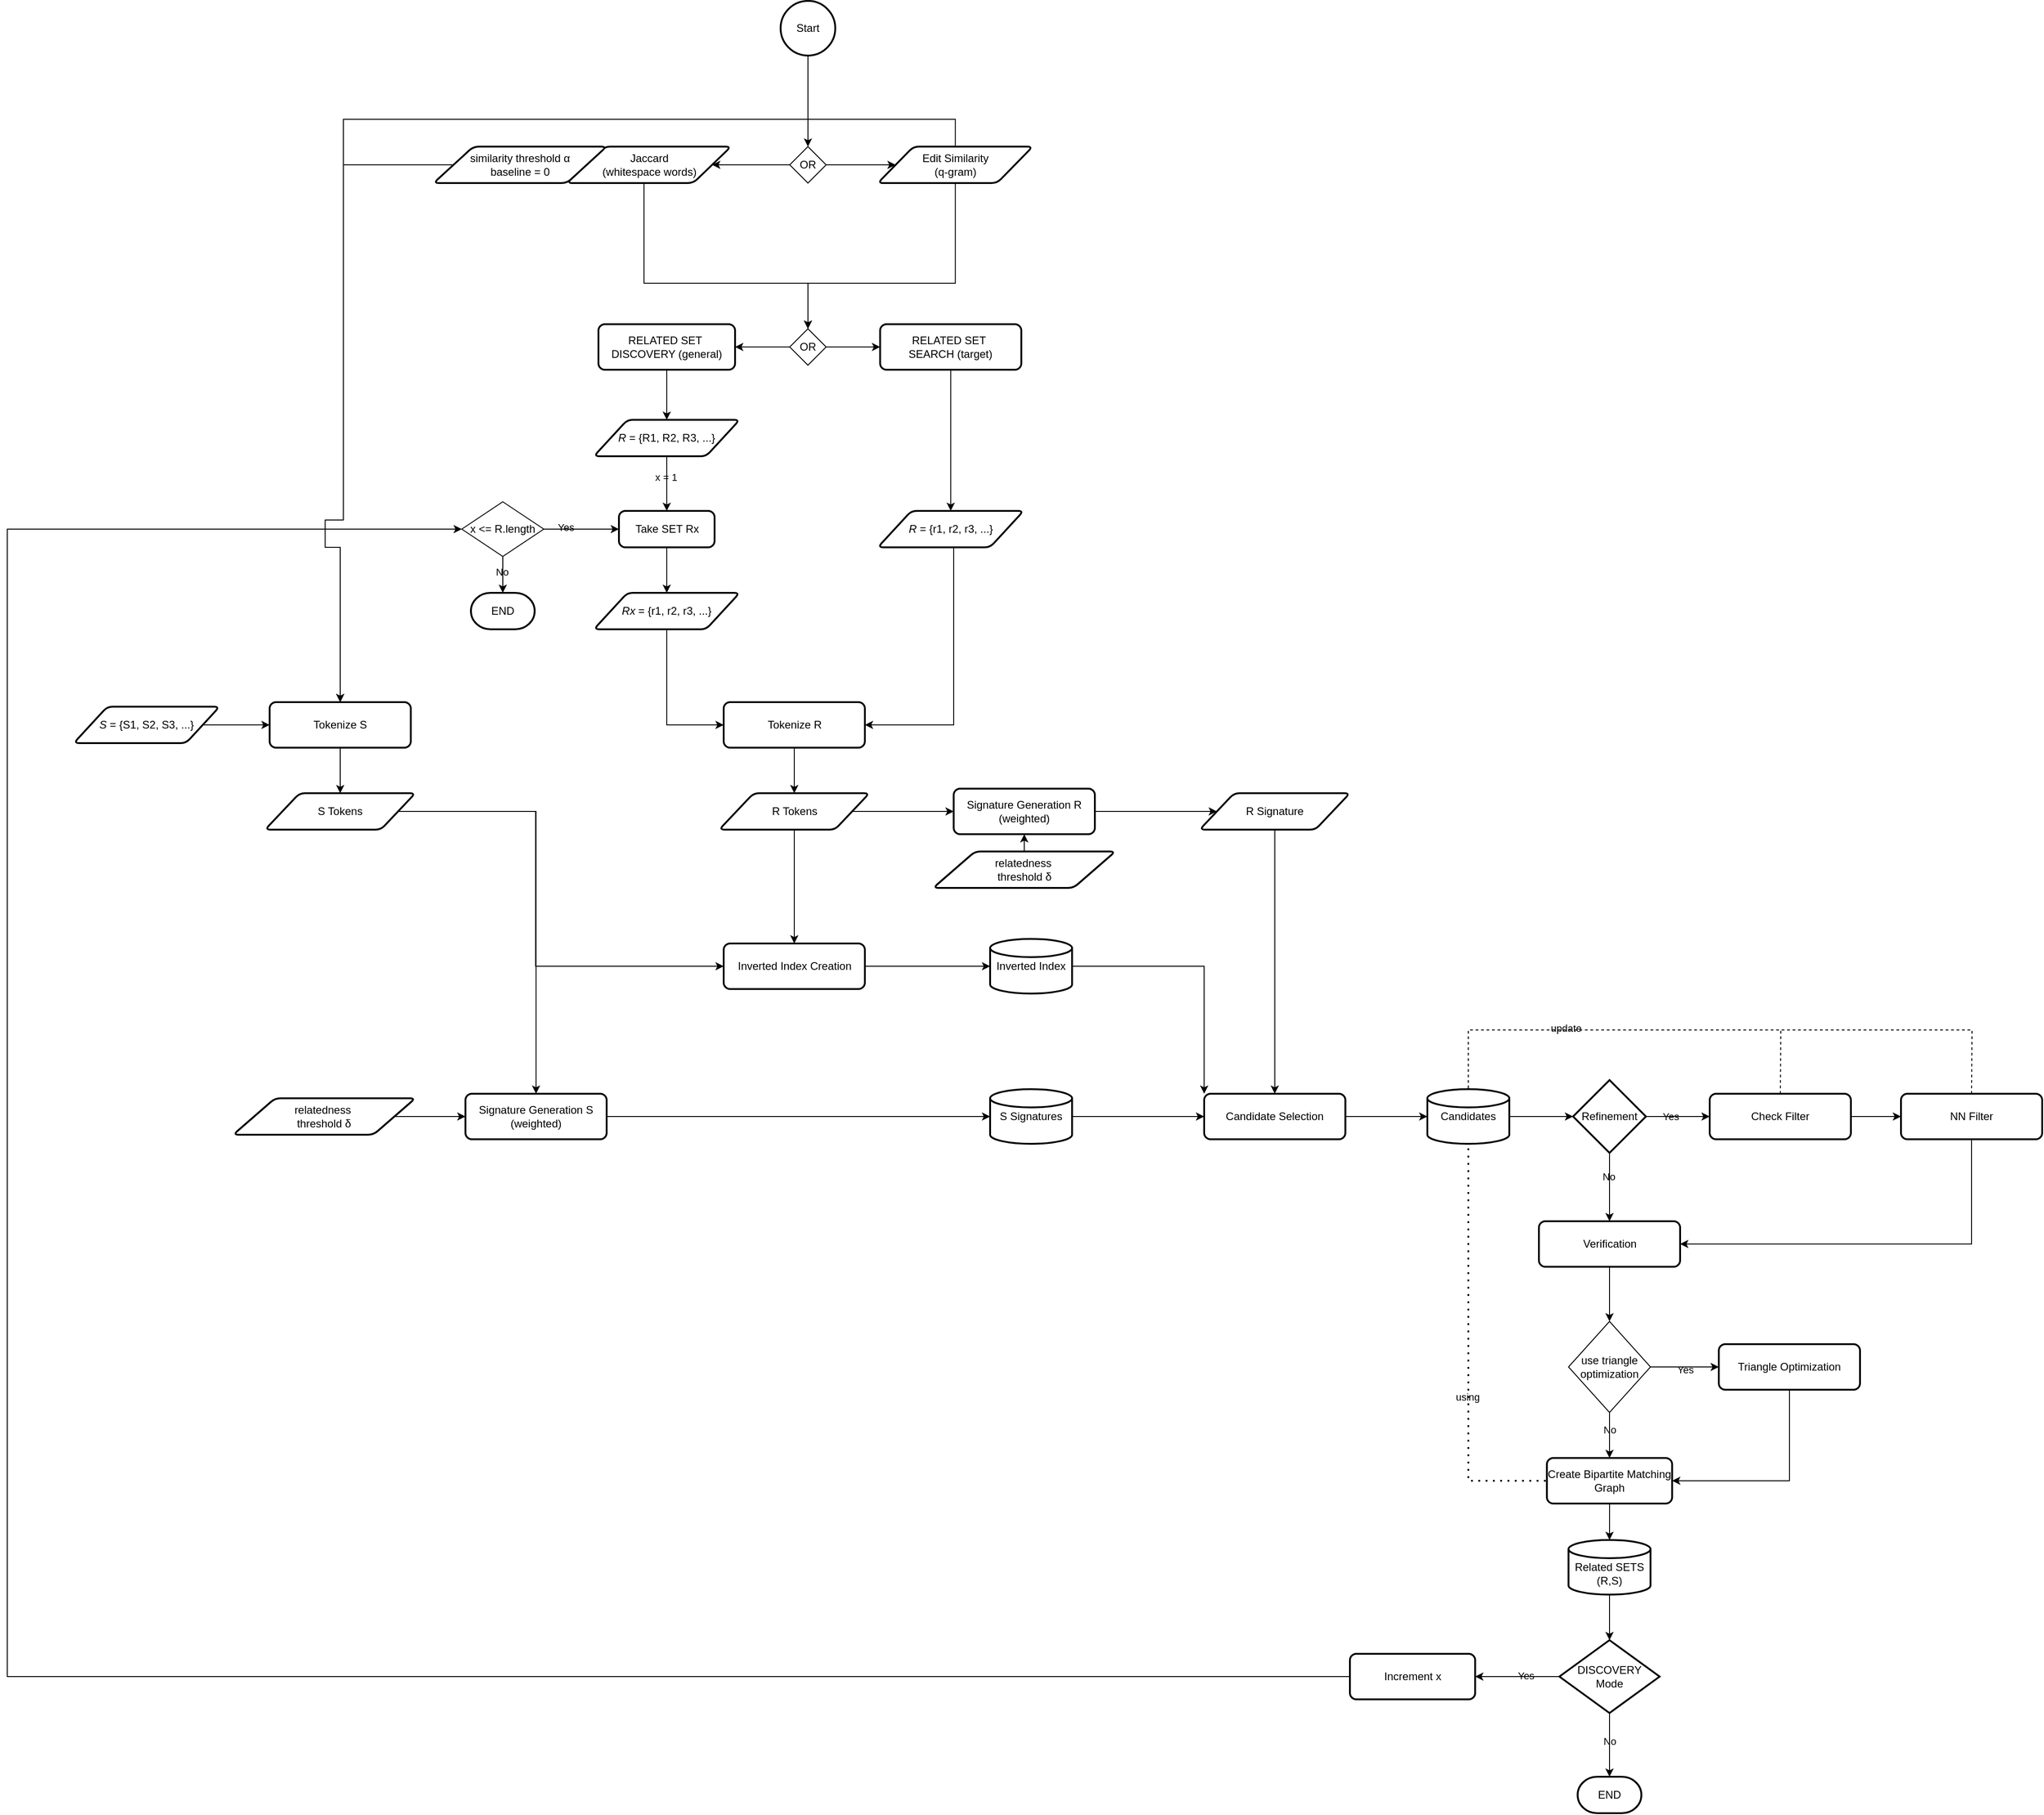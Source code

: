 <mxfile version="26.2.14">
  <diagram name="Page-1" id="a6IaXev5Jbf4Zx6BKyVR">
    <mxGraphModel dx="3390" dy="2158" grid="1" gridSize="10" guides="1" tooltips="1" connect="1" arrows="1" fold="1" page="0" pageScale="1" pageWidth="850" pageHeight="1100" background="#ffffff" math="0" shadow="0">
      <root>
        <mxCell id="0" />
        <mxCell id="1" parent="0" />
        <mxCell id="rYVZWEPrfZzp95ZC9z8C-159" style="edgeStyle=orthogonalEdgeStyle;rounded=0;orthogonalLoop=1;jettySize=auto;html=1;entryX=1;entryY=0.5;entryDx=0;entryDy=0;labelBackgroundColor=none;fontColor=default;" edge="1" parent="1" source="rYVZWEPrfZzp95ZC9z8C-1" target="rYVZWEPrfZzp95ZC9z8C-3">
          <mxGeometry relative="1" as="geometry">
            <Array as="points">
              <mxPoint x="280" y="265" />
            </Array>
          </mxGeometry>
        </mxCell>
        <mxCell id="rYVZWEPrfZzp95ZC9z8C-1" value="&lt;i&gt;R&lt;/i&gt; = {r1, r2, r3, ...}" style="shape=parallelogram;html=1;strokeWidth=2;perimeter=parallelogramPerimeter;whiteSpace=wrap;rounded=1;arcSize=12;size=0.23;labelBackgroundColor=none;" vertex="1" parent="1">
          <mxGeometry x="196.75" y="30" width="160" height="40" as="geometry" />
        </mxCell>
        <mxCell id="rYVZWEPrfZzp95ZC9z8C-153" style="edgeStyle=orthogonalEdgeStyle;rounded=0;orthogonalLoop=1;jettySize=auto;html=1;entryX=0;entryY=0.5;entryDx=0;entryDy=0;labelBackgroundColor=none;fontColor=default;" edge="1" parent="1" source="rYVZWEPrfZzp95ZC9z8C-2" target="rYVZWEPrfZzp95ZC9z8C-152">
          <mxGeometry relative="1" as="geometry" />
        </mxCell>
        <mxCell id="rYVZWEPrfZzp95ZC9z8C-2" value="&lt;i&gt;S&lt;/i&gt; = {S1, S2, S3, ...}" style="shape=parallelogram;html=1;strokeWidth=2;perimeter=parallelogramPerimeter;whiteSpace=wrap;rounded=1;arcSize=12;size=0.23;labelBackgroundColor=none;" vertex="1" parent="1">
          <mxGeometry x="-686" y="245" width="160" height="40" as="geometry" />
        </mxCell>
        <mxCell id="rYVZWEPrfZzp95ZC9z8C-38" style="edgeStyle=orthogonalEdgeStyle;rounded=0;orthogonalLoop=1;jettySize=auto;html=1;entryX=0.5;entryY=1;entryDx=0;entryDy=0;labelBackgroundColor=none;fontColor=default;" edge="1" parent="1" source="rYVZWEPrfZzp95ZC9z8C-3" target="rYVZWEPrfZzp95ZC9z8C-36">
          <mxGeometry relative="1" as="geometry" />
        </mxCell>
        <mxCell id="rYVZWEPrfZzp95ZC9z8C-3" value="Tokenize R" style="rounded=1;whiteSpace=wrap;html=1;absoluteArcSize=1;arcSize=14;strokeWidth=2;labelBackgroundColor=none;" vertex="1" parent="1">
          <mxGeometry x="27.5" y="240" width="155" height="50" as="geometry" />
        </mxCell>
        <mxCell id="rYVZWEPrfZzp95ZC9z8C-131" style="edgeStyle=orthogonalEdgeStyle;rounded=0;orthogonalLoop=1;jettySize=auto;html=1;entryX=1;entryY=0.5;entryDx=0;entryDy=0;labelBackgroundColor=none;fontColor=default;" edge="1" parent="1" source="rYVZWEPrfZzp95ZC9z8C-6" target="rYVZWEPrfZzp95ZC9z8C-140">
          <mxGeometry relative="1" as="geometry">
            <mxPoint x="29.4" y="-150.0" as="targetPoint" />
          </mxGeometry>
        </mxCell>
        <mxCell id="rYVZWEPrfZzp95ZC9z8C-132" style="edgeStyle=orthogonalEdgeStyle;rounded=0;orthogonalLoop=1;jettySize=auto;html=1;entryX=0;entryY=0.5;entryDx=0;entryDy=0;labelBackgroundColor=none;fontColor=default;" edge="1" parent="1" source="rYVZWEPrfZzp95ZC9z8C-6" target="rYVZWEPrfZzp95ZC9z8C-136">
          <mxGeometry relative="1" as="geometry">
            <mxPoint x="198.3" y="-150.0" as="targetPoint" />
          </mxGeometry>
        </mxCell>
        <mxCell id="rYVZWEPrfZzp95ZC9z8C-6" value="OR" style="rhombus;whiteSpace=wrap;html=1;labelBackgroundColor=none;" vertex="1" parent="1">
          <mxGeometry x="100" y="-170" width="40" height="40" as="geometry" />
        </mxCell>
        <mxCell id="rYVZWEPrfZzp95ZC9z8C-167" style="edgeStyle=orthogonalEdgeStyle;rounded=0;orthogonalLoop=1;jettySize=auto;html=1;labelBackgroundColor=none;fontColor=default;" edge="1" parent="1" source="rYVZWEPrfZzp95ZC9z8C-14" target="rYVZWEPrfZzp95ZC9z8C-164">
          <mxGeometry relative="1" as="geometry" />
        </mxCell>
        <mxCell id="rYVZWEPrfZzp95ZC9z8C-14" value="relatedness&amp;nbsp;&lt;div&gt;threshold &lt;span class=&quot;katex&quot;&gt;&lt;span style=&quot;height: 0.694em;&quot; class=&quot;strut&quot;&gt;&lt;/span&gt;&lt;span style=&quot;margin-right: 0.038em;&quot; class=&quot;mord mathnormal&quot;&gt;δ&lt;/span&gt;&lt;/span&gt;&lt;/div&gt;" style="shape=parallelogram;html=1;strokeWidth=2;perimeter=parallelogramPerimeter;whiteSpace=wrap;rounded=1;arcSize=12;size=0.23;labelBackgroundColor=none;" vertex="1" parent="1">
          <mxGeometry x="-511" y="675" width="200" height="40" as="geometry" />
        </mxCell>
        <mxCell id="rYVZWEPrfZzp95ZC9z8C-155" style="edgeStyle=orthogonalEdgeStyle;rounded=0;orthogonalLoop=1;jettySize=auto;html=1;entryX=0;entryY=0.5;entryDx=0;entryDy=0;labelBackgroundColor=none;fontColor=default;" edge="1" parent="1" source="rYVZWEPrfZzp95ZC9z8C-22" target="rYVZWEPrfZzp95ZC9z8C-26">
          <mxGeometry relative="1" as="geometry" />
        </mxCell>
        <mxCell id="rYVZWEPrfZzp95ZC9z8C-156" style="edgeStyle=orthogonalEdgeStyle;rounded=0;orthogonalLoop=1;jettySize=auto;html=1;labelBackgroundColor=none;fontColor=default;" edge="1" parent="1" source="rYVZWEPrfZzp95ZC9z8C-22" target="rYVZWEPrfZzp95ZC9z8C-24">
          <mxGeometry relative="1" as="geometry" />
        </mxCell>
        <mxCell id="rYVZWEPrfZzp95ZC9z8C-22" value="OR" style="rhombus;whiteSpace=wrap;html=1;labelBackgroundColor=none;" vertex="1" parent="1">
          <mxGeometry x="100" y="-370" width="40" height="40" as="geometry" />
        </mxCell>
        <mxCell id="rYVZWEPrfZzp95ZC9z8C-178" style="edgeStyle=orthogonalEdgeStyle;rounded=0;orthogonalLoop=1;jettySize=auto;html=1;entryX=0.5;entryY=0;entryDx=0;entryDy=0;labelBackgroundColor=none;fontColor=default;" edge="1" parent="1" source="rYVZWEPrfZzp95ZC9z8C-24" target="rYVZWEPrfZzp95ZC9z8C-152">
          <mxGeometry relative="1" as="geometry">
            <mxPoint x="-430" y="140" as="targetPoint" />
            <Array as="points">
              <mxPoint x="-390" y="-350" />
              <mxPoint x="-390" y="40" />
              <mxPoint x="-410" y="40" />
              <mxPoint x="-410" y="70" />
              <mxPoint x="-394" y="70" />
            </Array>
          </mxGeometry>
        </mxCell>
        <mxCell id="rYVZWEPrfZzp95ZC9z8C-180" style="edgeStyle=orthogonalEdgeStyle;rounded=0;orthogonalLoop=1;jettySize=auto;html=1;entryX=0.5;entryY=0;entryDx=0;entryDy=0;labelBackgroundColor=none;fontColor=default;" edge="1" parent="1" source="rYVZWEPrfZzp95ZC9z8C-24" target="rYVZWEPrfZzp95ZC9z8C-6">
          <mxGeometry relative="1" as="geometry">
            <Array as="points">
              <mxPoint x="-60" y="-220" />
              <mxPoint x="120" y="-220" />
            </Array>
          </mxGeometry>
        </mxCell>
        <mxCell id="rYVZWEPrfZzp95ZC9z8C-24" value="Jaccard&lt;div&gt;(whitespace words)&lt;/div&gt;" style="shape=parallelogram;html=1;strokeWidth=2;perimeter=parallelogramPerimeter;whiteSpace=wrap;rounded=1;arcSize=12;size=0.23;labelBackgroundColor=none;" vertex="1" parent="1">
          <mxGeometry x="-144.5" y="-370" width="180" height="40" as="geometry" />
        </mxCell>
        <mxCell id="rYVZWEPrfZzp95ZC9z8C-179" style="edgeStyle=orthogonalEdgeStyle;rounded=0;orthogonalLoop=1;jettySize=auto;html=1;entryX=0.5;entryY=0;entryDx=0;entryDy=0;labelBackgroundColor=none;fontColor=default;" edge="1" parent="1" source="rYVZWEPrfZzp95ZC9z8C-26" target="rYVZWEPrfZzp95ZC9z8C-152">
          <mxGeometry relative="1" as="geometry">
            <mxPoint x="-420" y="190" as="targetPoint" />
            <Array as="points">
              <mxPoint x="282" y="-400" />
              <mxPoint x="-390" y="-400" />
              <mxPoint x="-390" y="40" />
              <mxPoint x="-410" y="40" />
              <mxPoint x="-410" y="70" />
              <mxPoint x="-394" y="70" />
            </Array>
          </mxGeometry>
        </mxCell>
        <mxCell id="rYVZWEPrfZzp95ZC9z8C-181" style="edgeStyle=orthogonalEdgeStyle;rounded=0;orthogonalLoop=1;jettySize=auto;html=1;entryX=0.5;entryY=0;entryDx=0;entryDy=0;labelBackgroundColor=none;fontColor=default;" edge="1" parent="1" source="rYVZWEPrfZzp95ZC9z8C-26" target="rYVZWEPrfZzp95ZC9z8C-6">
          <mxGeometry relative="1" as="geometry">
            <Array as="points">
              <mxPoint x="282" y="-220" />
              <mxPoint x="120" y="-220" />
            </Array>
          </mxGeometry>
        </mxCell>
        <mxCell id="rYVZWEPrfZzp95ZC9z8C-26" value=" Edit Similarity&lt;div&gt;(q-gram)&lt;/div&gt;" style="shape=parallelogram;html=1;strokeWidth=2;perimeter=parallelogramPerimeter;whiteSpace=wrap;rounded=1;arcSize=12;size=0.23;labelBackgroundColor=none;" vertex="1" parent="1">
          <mxGeometry x="196.75" y="-370" width="170" height="40" as="geometry" />
        </mxCell>
        <mxCell id="rYVZWEPrfZzp95ZC9z8C-28" value="similarity&amp;nbsp;&lt;span style=&quot;background-color: transparent; color: light-dark(rgb(0, 0, 0), rgb(255, 255, 255));&quot;&gt;threshold&amp;nbsp;&lt;/span&gt;&lt;span style=&quot;background-color: transparent; color: light-dark(rgb(0, 0, 0), rgb(255, 255, 255));&quot; class=&quot;katex&quot;&gt;&lt;span style=&quot;height: 0.431em;&quot; class=&quot;strut&quot;&gt;&lt;/span&gt;&lt;span style=&quot;margin-right: 0.004em;&quot; class=&quot;mord mathnormal&quot;&gt;α&lt;/span&gt;&lt;/span&gt;&lt;div&gt;&lt;span style=&quot;background-color: transparent; color: light-dark(rgb(0, 0, 0), rgb(255, 255, 255));&quot; class=&quot;katex&quot;&gt;&lt;span style=&quot;margin-right: 0.004em;&quot; class=&quot;mord mathnormal&quot;&gt;baseline = 0&lt;/span&gt;&lt;/span&gt;&lt;/div&gt;" style="shape=parallelogram;html=1;strokeWidth=2;perimeter=parallelogramPerimeter;whiteSpace=wrap;rounded=1;arcSize=12;size=0.23;labelBackgroundColor=none;" vertex="1" parent="1">
          <mxGeometry x="-291" y="-370" width="190" height="40" as="geometry" />
        </mxCell>
        <mxCell id="rYVZWEPrfZzp95ZC9z8C-40" style="edgeStyle=orthogonalEdgeStyle;rounded=0;orthogonalLoop=1;jettySize=auto;html=1;entryX=0.5;entryY=0;entryDx=0;entryDy=0;labelBackgroundColor=none;fontColor=default;" edge="1" parent="1" source="rYVZWEPrfZzp95ZC9z8C-36" target="rYVZWEPrfZzp95ZC9z8C-39">
          <mxGeometry relative="1" as="geometry" />
        </mxCell>
        <mxCell id="rYVZWEPrfZzp95ZC9z8C-168" style="edgeStyle=orthogonalEdgeStyle;rounded=0;orthogonalLoop=1;jettySize=auto;html=1;labelBackgroundColor=none;fontColor=default;" edge="1" parent="1" source="rYVZWEPrfZzp95ZC9z8C-36" target="rYVZWEPrfZzp95ZC9z8C-47">
          <mxGeometry relative="1" as="geometry" />
        </mxCell>
        <mxCell id="rYVZWEPrfZzp95ZC9z8C-36" value="R Tokens" style="shape=parallelogram;html=1;strokeWidth=2;perimeter=parallelogramPerimeter;whiteSpace=wrap;rounded=1;arcSize=12;size=0.23;direction=west;labelBackgroundColor=none;" vertex="1" parent="1">
          <mxGeometry x="22.5" y="340" width="165" height="40" as="geometry" />
        </mxCell>
        <mxCell id="rYVZWEPrfZzp95ZC9z8C-45" style="edgeStyle=orthogonalEdgeStyle;rounded=0;orthogonalLoop=1;jettySize=auto;html=1;labelBackgroundColor=none;fontColor=default;" edge="1" parent="1" source="rYVZWEPrfZzp95ZC9z8C-39" target="rYVZWEPrfZzp95ZC9z8C-44">
          <mxGeometry relative="1" as="geometry" />
        </mxCell>
        <mxCell id="rYVZWEPrfZzp95ZC9z8C-39" value="Inverted Index Creation" style="rounded=1;whiteSpace=wrap;html=1;absoluteArcSize=1;arcSize=14;strokeWidth=2;labelBackgroundColor=none;" vertex="1" parent="1">
          <mxGeometry x="27.5" y="505" width="155" height="50" as="geometry" />
        </mxCell>
        <mxCell id="rYVZWEPrfZzp95ZC9z8C-69" style="edgeStyle=orthogonalEdgeStyle;rounded=0;orthogonalLoop=1;jettySize=auto;html=1;entryX=0;entryY=0;entryDx=0;entryDy=0;labelBackgroundColor=none;fontColor=default;" edge="1" parent="1" source="rYVZWEPrfZzp95ZC9z8C-44" target="rYVZWEPrfZzp95ZC9z8C-67">
          <mxGeometry relative="1" as="geometry" />
        </mxCell>
        <mxCell id="rYVZWEPrfZzp95ZC9z8C-44" value="Inverted Index" style="strokeWidth=2;html=1;shape=mxgraph.flowchart.database;whiteSpace=wrap;labelBackgroundColor=none;" vertex="1" parent="1">
          <mxGeometry x="320" y="500" width="90" height="60" as="geometry" />
        </mxCell>
        <mxCell id="rYVZWEPrfZzp95ZC9z8C-170" style="edgeStyle=orthogonalEdgeStyle;rounded=0;orthogonalLoop=1;jettySize=auto;html=1;entryX=1;entryY=0.5;entryDx=0;entryDy=0;labelBackgroundColor=none;fontColor=default;" edge="1" parent="1" source="rYVZWEPrfZzp95ZC9z8C-47" target="rYVZWEPrfZzp95ZC9z8C-169">
          <mxGeometry relative="1" as="geometry" />
        </mxCell>
        <mxCell id="rYVZWEPrfZzp95ZC9z8C-47" value="Signature Generation R&lt;div&gt;(weighted)&lt;/div&gt;" style="rounded=1;whiteSpace=wrap;html=1;absoluteArcSize=1;arcSize=14;strokeWidth=2;labelBackgroundColor=none;" vertex="1" parent="1">
          <mxGeometry x="280" y="335" width="155" height="50" as="geometry" />
        </mxCell>
        <mxCell id="rYVZWEPrfZzp95ZC9z8C-68" style="edgeStyle=orthogonalEdgeStyle;rounded=0;orthogonalLoop=1;jettySize=auto;html=1;entryX=0;entryY=0.5;entryDx=0;entryDy=0;labelBackgroundColor=none;fontColor=default;" edge="1" parent="1" source="rYVZWEPrfZzp95ZC9z8C-63" target="rYVZWEPrfZzp95ZC9z8C-67">
          <mxGeometry relative="1" as="geometry" />
        </mxCell>
        <mxCell id="rYVZWEPrfZzp95ZC9z8C-63" value="S Signatures" style="strokeWidth=2;html=1;shape=mxgraph.flowchart.database;whiteSpace=wrap;labelBackgroundColor=none;" vertex="1" parent="1">
          <mxGeometry x="320" y="665" width="90" height="60" as="geometry" />
        </mxCell>
        <mxCell id="rYVZWEPrfZzp95ZC9z8C-154" style="edgeStyle=orthogonalEdgeStyle;rounded=0;orthogonalLoop=1;jettySize=auto;html=1;labelBackgroundColor=none;fontColor=default;" edge="1" parent="1" source="rYVZWEPrfZzp95ZC9z8C-66" target="rYVZWEPrfZzp95ZC9z8C-22">
          <mxGeometry relative="1" as="geometry" />
        </mxCell>
        <mxCell id="rYVZWEPrfZzp95ZC9z8C-66" value="Start" style="strokeWidth=2;html=1;shape=mxgraph.flowchart.start_2;whiteSpace=wrap;labelBackgroundColor=none;" vertex="1" parent="1">
          <mxGeometry x="90" y="-530" width="60" height="60" as="geometry" />
        </mxCell>
        <mxCell id="rYVZWEPrfZzp95ZC9z8C-67" value="Candidate Selection" style="rounded=1;whiteSpace=wrap;html=1;absoluteArcSize=1;arcSize=14;strokeWidth=2;labelBackgroundColor=none;" vertex="1" parent="1">
          <mxGeometry x="555" y="670" width="155" height="50" as="geometry" />
        </mxCell>
        <mxCell id="rYVZWEPrfZzp95ZC9z8C-71" value="&lt;div&gt;&lt;br&gt;&lt;/div&gt;Candidates&lt;div&gt;&lt;br&gt;&lt;/div&gt;" style="strokeWidth=2;html=1;shape=mxgraph.flowchart.database;whiteSpace=wrap;labelBackgroundColor=none;" vertex="1" parent="1">
          <mxGeometry x="800" y="665" width="90" height="60" as="geometry" />
        </mxCell>
        <mxCell id="rYVZWEPrfZzp95ZC9z8C-72" style="edgeStyle=orthogonalEdgeStyle;rounded=0;orthogonalLoop=1;jettySize=auto;html=1;entryX=0;entryY=0.5;entryDx=0;entryDy=0;entryPerimeter=0;labelBackgroundColor=none;fontColor=default;" edge="1" parent="1" source="rYVZWEPrfZzp95ZC9z8C-67" target="rYVZWEPrfZzp95ZC9z8C-71">
          <mxGeometry relative="1" as="geometry" />
        </mxCell>
        <mxCell id="rYVZWEPrfZzp95ZC9z8C-103" style="edgeStyle=orthogonalEdgeStyle;rounded=0;orthogonalLoop=1;jettySize=auto;html=1;entryX=0;entryY=0.5;entryDx=0;entryDy=0;labelBackgroundColor=none;fontColor=default;" edge="1" parent="1" source="rYVZWEPrfZzp95ZC9z8C-73" target="rYVZWEPrfZzp95ZC9z8C-87">
          <mxGeometry relative="1" as="geometry" />
        </mxCell>
        <mxCell id="rYVZWEPrfZzp95ZC9z8C-73" value="Check Filter" style="rounded=1;whiteSpace=wrap;html=1;absoluteArcSize=1;arcSize=14;strokeWidth=2;labelBackgroundColor=none;" vertex="1" parent="1">
          <mxGeometry x="1110" y="670" width="155" height="50" as="geometry" />
        </mxCell>
        <mxCell id="rYVZWEPrfZzp95ZC9z8C-100" style="edgeStyle=orthogonalEdgeStyle;rounded=0;orthogonalLoop=1;jettySize=auto;html=1;entryX=0;entryY=0.5;entryDx=0;entryDy=0;labelBackgroundColor=none;fontColor=default;" edge="1" parent="1" source="rYVZWEPrfZzp95ZC9z8C-77" target="rYVZWEPrfZzp95ZC9z8C-73">
          <mxGeometry relative="1" as="geometry" />
        </mxCell>
        <mxCell id="rYVZWEPrfZzp95ZC9z8C-105" value="Yes" style="edgeLabel;html=1;align=center;verticalAlign=middle;resizable=0;points=[];labelBackgroundColor=none;" vertex="1" connectable="0" parent="rYVZWEPrfZzp95ZC9z8C-100">
          <mxGeometry x="-0.247" relative="1" as="geometry">
            <mxPoint as="offset" />
          </mxGeometry>
        </mxCell>
        <mxCell id="rYVZWEPrfZzp95ZC9z8C-107" style="edgeStyle=orthogonalEdgeStyle;rounded=0;orthogonalLoop=1;jettySize=auto;html=1;entryX=0.5;entryY=0;entryDx=0;entryDy=0;labelBackgroundColor=none;fontColor=default;" edge="1" parent="1" source="rYVZWEPrfZzp95ZC9z8C-77" target="rYVZWEPrfZzp95ZC9z8C-106">
          <mxGeometry relative="1" as="geometry" />
        </mxCell>
        <mxCell id="rYVZWEPrfZzp95ZC9z8C-108" value="No" style="edgeLabel;html=1;align=center;verticalAlign=middle;resizable=0;points=[];labelBackgroundColor=none;" vertex="1" connectable="0" parent="rYVZWEPrfZzp95ZC9z8C-107">
          <mxGeometry x="-0.301" y="-1" relative="1" as="geometry">
            <mxPoint as="offset" />
          </mxGeometry>
        </mxCell>
        <mxCell id="rYVZWEPrfZzp95ZC9z8C-77" value="Refinement" style="strokeWidth=2;html=1;shape=mxgraph.flowchart.decision;whiteSpace=wrap;labelBackgroundColor=none;" vertex="1" parent="1">
          <mxGeometry x="960" y="655" width="80" height="80" as="geometry" />
        </mxCell>
        <mxCell id="rYVZWEPrfZzp95ZC9z8C-109" style="edgeStyle=orthogonalEdgeStyle;rounded=0;orthogonalLoop=1;jettySize=auto;html=1;entryX=1;entryY=0.5;entryDx=0;entryDy=0;labelBackgroundColor=none;fontColor=default;" edge="1" parent="1" source="rYVZWEPrfZzp95ZC9z8C-87" target="rYVZWEPrfZzp95ZC9z8C-106">
          <mxGeometry relative="1" as="geometry">
            <Array as="points">
              <mxPoint x="1398" y="835" />
            </Array>
          </mxGeometry>
        </mxCell>
        <mxCell id="rYVZWEPrfZzp95ZC9z8C-87" value="NN Filter" style="rounded=1;whiteSpace=wrap;html=1;absoluteArcSize=1;arcSize=14;strokeWidth=2;labelBackgroundColor=none;" vertex="1" parent="1">
          <mxGeometry x="1320" y="670" width="155" height="50" as="geometry" />
        </mxCell>
        <mxCell id="rYVZWEPrfZzp95ZC9z8C-99" style="edgeStyle=orthogonalEdgeStyle;rounded=0;orthogonalLoop=1;jettySize=auto;html=1;entryX=0;entryY=0.5;entryDx=0;entryDy=0;entryPerimeter=0;labelBackgroundColor=none;fontColor=default;" edge="1" parent="1" source="rYVZWEPrfZzp95ZC9z8C-71" target="rYVZWEPrfZzp95ZC9z8C-77">
          <mxGeometry relative="1" as="geometry" />
        </mxCell>
        <mxCell id="rYVZWEPrfZzp95ZC9z8C-116" style="edgeStyle=orthogonalEdgeStyle;rounded=0;orthogonalLoop=1;jettySize=auto;html=1;entryX=0.5;entryY=0;entryDx=0;entryDy=0;labelBackgroundColor=none;fontColor=default;" edge="1" parent="1" source="rYVZWEPrfZzp95ZC9z8C-106" target="rYVZWEPrfZzp95ZC9z8C-115">
          <mxGeometry relative="1" as="geometry" />
        </mxCell>
        <mxCell id="rYVZWEPrfZzp95ZC9z8C-106" value="Verification" style="rounded=1;whiteSpace=wrap;html=1;absoluteArcSize=1;arcSize=14;strokeWidth=2;labelBackgroundColor=none;" vertex="1" parent="1">
          <mxGeometry x="922.5" y="810" width="155" height="50" as="geometry" />
        </mxCell>
        <mxCell id="rYVZWEPrfZzp95ZC9z8C-110" value="" style="endArrow=none;dashed=1;html=1;rounded=0;exitX=0.5;exitY=0;exitDx=0;exitDy=0;entryX=0.5;entryY=0;entryDx=0;entryDy=0;entryPerimeter=0;labelBackgroundColor=none;fontColor=default;" edge="1" parent="1" source="rYVZWEPrfZzp95ZC9z8C-87" target="rYVZWEPrfZzp95ZC9z8C-71">
          <mxGeometry width="50" height="50" relative="1" as="geometry">
            <mxPoint x="1350" y="620" as="sourcePoint" />
            <mxPoint x="1000" y="600" as="targetPoint" />
            <Array as="points">
              <mxPoint x="1398" y="600" />
              <mxPoint x="845" y="600" />
            </Array>
          </mxGeometry>
        </mxCell>
        <mxCell id="rYVZWEPrfZzp95ZC9z8C-114" value="update" style="edgeLabel;html=1;align=center;verticalAlign=middle;resizable=0;points=[];labelBackgroundColor=none;" vertex="1" connectable="0" parent="rYVZWEPrfZzp95ZC9z8C-110">
          <mxGeometry x="0.502" y="-2" relative="1" as="geometry">
            <mxPoint as="offset" />
          </mxGeometry>
        </mxCell>
        <mxCell id="rYVZWEPrfZzp95ZC9z8C-113" value="" style="endArrow=none;dashed=1;html=1;rounded=0;exitX=0.5;exitY=0;exitDx=0;exitDy=0;labelBackgroundColor=none;fontColor=default;" edge="1" parent="1" source="rYVZWEPrfZzp95ZC9z8C-73">
          <mxGeometry width="50" height="50" relative="1" as="geometry">
            <mxPoint x="1180" y="670" as="sourcePoint" />
            <mxPoint x="1188" y="600" as="targetPoint" />
          </mxGeometry>
        </mxCell>
        <mxCell id="rYVZWEPrfZzp95ZC9z8C-118" style="edgeStyle=orthogonalEdgeStyle;rounded=0;orthogonalLoop=1;jettySize=auto;html=1;entryX=0;entryY=0.5;entryDx=0;entryDy=0;labelBackgroundColor=none;fontColor=default;" edge="1" parent="1" source="rYVZWEPrfZzp95ZC9z8C-115" target="rYVZWEPrfZzp95ZC9z8C-117">
          <mxGeometry relative="1" as="geometry" />
        </mxCell>
        <mxCell id="rYVZWEPrfZzp95ZC9z8C-121" value="Yes" style="edgeLabel;html=1;align=center;verticalAlign=middle;resizable=0;points=[];labelBackgroundColor=none;" vertex="1" connectable="0" parent="rYVZWEPrfZzp95ZC9z8C-118">
          <mxGeometry x="0.013" y="-3" relative="1" as="geometry">
            <mxPoint as="offset" />
          </mxGeometry>
        </mxCell>
        <mxCell id="rYVZWEPrfZzp95ZC9z8C-122" style="edgeStyle=orthogonalEdgeStyle;rounded=0;orthogonalLoop=1;jettySize=auto;html=1;entryX=0.5;entryY=0;entryDx=0;entryDy=0;labelBackgroundColor=none;fontColor=default;" edge="1" parent="1" source="rYVZWEPrfZzp95ZC9z8C-115" target="rYVZWEPrfZzp95ZC9z8C-119">
          <mxGeometry relative="1" as="geometry" />
        </mxCell>
        <mxCell id="rYVZWEPrfZzp95ZC9z8C-123" value="No" style="edgeLabel;html=1;align=center;verticalAlign=middle;resizable=0;points=[];labelBackgroundColor=none;" vertex="1" connectable="0" parent="rYVZWEPrfZzp95ZC9z8C-122">
          <mxGeometry x="-0.233" relative="1" as="geometry">
            <mxPoint as="offset" />
          </mxGeometry>
        </mxCell>
        <mxCell id="rYVZWEPrfZzp95ZC9z8C-115" value="use triangle optimization" style="rhombus;whiteSpace=wrap;html=1;labelBackgroundColor=none;" vertex="1" parent="1">
          <mxGeometry x="955" y="920" width="90" height="100" as="geometry" />
        </mxCell>
        <mxCell id="rYVZWEPrfZzp95ZC9z8C-124" style="edgeStyle=orthogonalEdgeStyle;rounded=0;orthogonalLoop=1;jettySize=auto;html=1;entryX=1;entryY=0.5;entryDx=0;entryDy=0;labelBackgroundColor=none;fontColor=default;" edge="1" parent="1" source="rYVZWEPrfZzp95ZC9z8C-117" target="rYVZWEPrfZzp95ZC9z8C-119">
          <mxGeometry relative="1" as="geometry">
            <Array as="points">
              <mxPoint x="1198" y="1095" />
            </Array>
          </mxGeometry>
        </mxCell>
        <mxCell id="rYVZWEPrfZzp95ZC9z8C-117" value="Triangle Optimization" style="rounded=1;whiteSpace=wrap;html=1;absoluteArcSize=1;arcSize=14;strokeWidth=2;labelBackgroundColor=none;" vertex="1" parent="1">
          <mxGeometry x="1120" y="945" width="155" height="50" as="geometry" />
        </mxCell>
        <mxCell id="rYVZWEPrfZzp95ZC9z8C-127" style="edgeStyle=orthogonalEdgeStyle;rounded=0;orthogonalLoop=1;jettySize=auto;html=1;labelBackgroundColor=none;fontColor=default;" edge="1" parent="1" source="rYVZWEPrfZzp95ZC9z8C-119" target="rYVZWEPrfZzp95ZC9z8C-126">
          <mxGeometry relative="1" as="geometry" />
        </mxCell>
        <mxCell id="rYVZWEPrfZzp95ZC9z8C-119" value="Create Bipartite Matching Graph" style="rounded=1;whiteSpace=wrap;html=1;absoluteArcSize=1;arcSize=14;strokeWidth=2;labelBackgroundColor=none;" vertex="1" parent="1">
          <mxGeometry x="931.25" y="1070" width="137.5" height="50" as="geometry" />
        </mxCell>
        <mxCell id="rYVZWEPrfZzp95ZC9z8C-120" value="" style="endArrow=none;dashed=1;html=1;dashPattern=1 3;strokeWidth=2;rounded=0;entryX=0.5;entryY=1;entryDx=0;entryDy=0;entryPerimeter=0;labelBackgroundColor=none;fontColor=default;" edge="1" parent="1" target="rYVZWEPrfZzp95ZC9z8C-71">
          <mxGeometry width="50" height="50" relative="1" as="geometry">
            <mxPoint x="930" y="1095" as="sourcePoint" />
            <mxPoint x="845" y="730" as="targetPoint" />
            <Array as="points">
              <mxPoint x="845" y="1095" />
            </Array>
          </mxGeometry>
        </mxCell>
        <mxCell id="rYVZWEPrfZzp95ZC9z8C-125" value="using" style="edgeLabel;html=1;align=center;verticalAlign=middle;resizable=0;points=[];labelBackgroundColor=none;" vertex="1" connectable="0" parent="rYVZWEPrfZzp95ZC9z8C-120">
          <mxGeometry x="-0.219" y="1" relative="1" as="geometry">
            <mxPoint as="offset" />
          </mxGeometry>
        </mxCell>
        <mxCell id="rYVZWEPrfZzp95ZC9z8C-185" style="edgeStyle=orthogonalEdgeStyle;rounded=0;orthogonalLoop=1;jettySize=auto;html=1;labelBackgroundColor=none;fontColor=default;" edge="1" parent="1" source="rYVZWEPrfZzp95ZC9z8C-126" target="rYVZWEPrfZzp95ZC9z8C-182">
          <mxGeometry relative="1" as="geometry" />
        </mxCell>
        <mxCell id="rYVZWEPrfZzp95ZC9z8C-126" value="&lt;div&gt;&lt;br&gt;&lt;/div&gt;&lt;div&gt;Related SETS&lt;/div&gt;&lt;div&gt;(R,S)&lt;/div&gt;" style="strokeWidth=2;html=1;shape=mxgraph.flowchart.database;whiteSpace=wrap;labelBackgroundColor=none;" vertex="1" parent="1">
          <mxGeometry x="955" y="1160" width="90" height="60" as="geometry" />
        </mxCell>
        <mxCell id="rYVZWEPrfZzp95ZC9z8C-128" value="END" style="strokeWidth=2;html=1;shape=mxgraph.flowchart.terminator;whiteSpace=wrap;labelBackgroundColor=none;" vertex="1" parent="1">
          <mxGeometry x="965" y="1420" width="70" height="40" as="geometry" />
        </mxCell>
        <mxCell id="rYVZWEPrfZzp95ZC9z8C-138" style="edgeStyle=orthogonalEdgeStyle;rounded=0;orthogonalLoop=1;jettySize=auto;html=1;entryX=0.5;entryY=0;entryDx=0;entryDy=0;labelBackgroundColor=none;fontColor=default;" edge="1" parent="1" source="rYVZWEPrfZzp95ZC9z8C-136" target="rYVZWEPrfZzp95ZC9z8C-1">
          <mxGeometry relative="1" as="geometry" />
        </mxCell>
        <mxCell id="rYVZWEPrfZzp95ZC9z8C-136" value="RELATED SET&amp;nbsp;&lt;div&gt;SEARCH (target)&lt;/div&gt;" style="rounded=1;whiteSpace=wrap;html=1;absoluteArcSize=1;arcSize=14;strokeWidth=2;labelBackgroundColor=none;" vertex="1" parent="1">
          <mxGeometry x="199.25" y="-175" width="155" height="50" as="geometry" />
        </mxCell>
        <mxCell id="rYVZWEPrfZzp95ZC9z8C-143" style="edgeStyle=orthogonalEdgeStyle;rounded=0;orthogonalLoop=1;jettySize=auto;html=1;labelBackgroundColor=none;fontColor=default;" edge="1" parent="1" source="rYVZWEPrfZzp95ZC9z8C-139" target="rYVZWEPrfZzp95ZC9z8C-142">
          <mxGeometry relative="1" as="geometry" />
        </mxCell>
        <mxCell id="rYVZWEPrfZzp95ZC9z8C-144" value="x = 1" style="edgeLabel;html=1;align=center;verticalAlign=middle;resizable=0;points=[];labelBackgroundColor=none;" vertex="1" connectable="0" parent="rYVZWEPrfZzp95ZC9z8C-143">
          <mxGeometry x="-0.24" y="-1" relative="1" as="geometry">
            <mxPoint as="offset" />
          </mxGeometry>
        </mxCell>
        <mxCell id="rYVZWEPrfZzp95ZC9z8C-139" value="&lt;i&gt;R&lt;/i&gt; = {R1, R2, R3, ...}" style="shape=parallelogram;html=1;strokeWidth=2;perimeter=parallelogramPerimeter;whiteSpace=wrap;rounded=1;arcSize=12;size=0.23;labelBackgroundColor=none;" vertex="1" parent="1">
          <mxGeometry x="-115" y="-70" width="160" height="40" as="geometry" />
        </mxCell>
        <mxCell id="rYVZWEPrfZzp95ZC9z8C-141" style="edgeStyle=orthogonalEdgeStyle;rounded=0;orthogonalLoop=1;jettySize=auto;html=1;entryX=0.5;entryY=0;entryDx=0;entryDy=0;labelBackgroundColor=none;fontColor=default;" edge="1" parent="1" source="rYVZWEPrfZzp95ZC9z8C-140" target="rYVZWEPrfZzp95ZC9z8C-139">
          <mxGeometry relative="1" as="geometry" />
        </mxCell>
        <mxCell id="rYVZWEPrfZzp95ZC9z8C-140" value="RELATED SET&amp;nbsp;&lt;div&gt;DISCOVERY (general)&lt;/div&gt;" style="rounded=1;whiteSpace=wrap;html=1;absoluteArcSize=1;arcSize=14;strokeWidth=2;labelBackgroundColor=none;" vertex="1" parent="1">
          <mxGeometry x="-110" y="-175" width="150" height="50" as="geometry" />
        </mxCell>
        <mxCell id="rYVZWEPrfZzp95ZC9z8C-146" style="edgeStyle=orthogonalEdgeStyle;rounded=0;orthogonalLoop=1;jettySize=auto;html=1;labelBackgroundColor=none;fontColor=default;" edge="1" parent="1" source="rYVZWEPrfZzp95ZC9z8C-142" target="rYVZWEPrfZzp95ZC9z8C-145">
          <mxGeometry relative="1" as="geometry" />
        </mxCell>
        <mxCell id="rYVZWEPrfZzp95ZC9z8C-142" value="Take SET Rx" style="rounded=1;whiteSpace=wrap;html=1;absoluteArcSize=1;arcSize=14;strokeWidth=2;labelBackgroundColor=none;" vertex="1" parent="1">
          <mxGeometry x="-87.5" y="30" width="105" height="40" as="geometry" />
        </mxCell>
        <mxCell id="rYVZWEPrfZzp95ZC9z8C-160" style="edgeStyle=orthogonalEdgeStyle;rounded=0;orthogonalLoop=1;jettySize=auto;html=1;entryX=0;entryY=0.5;entryDx=0;entryDy=0;labelBackgroundColor=none;fontColor=default;" edge="1" parent="1" source="rYVZWEPrfZzp95ZC9z8C-145" target="rYVZWEPrfZzp95ZC9z8C-3">
          <mxGeometry relative="1" as="geometry" />
        </mxCell>
        <mxCell id="rYVZWEPrfZzp95ZC9z8C-145" value="&lt;i&gt;Rx&lt;/i&gt; = {r1, r2, r3, ...}" style="shape=parallelogram;html=1;strokeWidth=2;perimeter=parallelogramPerimeter;whiteSpace=wrap;rounded=1;arcSize=12;size=0.23;labelBackgroundColor=none;" vertex="1" parent="1">
          <mxGeometry x="-115" y="120" width="160" height="40" as="geometry" />
        </mxCell>
        <mxCell id="rYVZWEPrfZzp95ZC9z8C-149" style="edgeStyle=orthogonalEdgeStyle;rounded=0;orthogonalLoop=1;jettySize=auto;html=1;entryX=0;entryY=0.5;entryDx=0;entryDy=0;labelBackgroundColor=none;fontColor=default;" edge="1" parent="1" source="rYVZWEPrfZzp95ZC9z8C-148" target="rYVZWEPrfZzp95ZC9z8C-142">
          <mxGeometry relative="1" as="geometry" />
        </mxCell>
        <mxCell id="rYVZWEPrfZzp95ZC9z8C-191" value="Yes" style="edgeLabel;html=1;align=center;verticalAlign=middle;resizable=0;points=[];labelBackgroundColor=none;" vertex="1" connectable="0" parent="rYVZWEPrfZzp95ZC9z8C-149">
          <mxGeometry x="-0.417" y="2" relative="1" as="geometry">
            <mxPoint as="offset" />
          </mxGeometry>
        </mxCell>
        <mxCell id="rYVZWEPrfZzp95ZC9z8C-148" value="x &amp;lt;= R.length" style="rhombus;whiteSpace=wrap;html=1;labelBackgroundColor=none;" vertex="1" parent="1">
          <mxGeometry x="-260" y="20" width="90" height="60" as="geometry" />
        </mxCell>
        <mxCell id="rYVZWEPrfZzp95ZC9z8C-150" value="END" style="strokeWidth=2;html=1;shape=mxgraph.flowchart.terminator;whiteSpace=wrap;labelBackgroundColor=none;" vertex="1" parent="1">
          <mxGeometry x="-250" y="120" width="70" height="40" as="geometry" />
        </mxCell>
        <mxCell id="rYVZWEPrfZzp95ZC9z8C-151" style="edgeStyle=orthogonalEdgeStyle;rounded=0;orthogonalLoop=1;jettySize=auto;html=1;entryX=0.5;entryY=0;entryDx=0;entryDy=0;entryPerimeter=0;labelBackgroundColor=none;fontColor=default;" edge="1" parent="1" source="rYVZWEPrfZzp95ZC9z8C-148" target="rYVZWEPrfZzp95ZC9z8C-150">
          <mxGeometry relative="1" as="geometry" />
        </mxCell>
        <mxCell id="rYVZWEPrfZzp95ZC9z8C-192" value="No" style="edgeLabel;html=1;align=center;verticalAlign=middle;resizable=0;points=[];labelBackgroundColor=none;" vertex="1" connectable="0" parent="rYVZWEPrfZzp95ZC9z8C-151">
          <mxGeometry x="-0.146" y="-1" relative="1" as="geometry">
            <mxPoint as="offset" />
          </mxGeometry>
        </mxCell>
        <mxCell id="rYVZWEPrfZzp95ZC9z8C-162" style="edgeStyle=orthogonalEdgeStyle;rounded=0;orthogonalLoop=1;jettySize=auto;html=1;labelBackgroundColor=none;fontColor=default;" edge="1" parent="1" source="rYVZWEPrfZzp95ZC9z8C-152" target="rYVZWEPrfZzp95ZC9z8C-161">
          <mxGeometry relative="1" as="geometry" />
        </mxCell>
        <mxCell id="rYVZWEPrfZzp95ZC9z8C-152" value="Tokenize S" style="rounded=1;whiteSpace=wrap;html=1;absoluteArcSize=1;arcSize=14;strokeWidth=2;labelBackgroundColor=none;" vertex="1" parent="1">
          <mxGeometry x="-471" y="240" width="155" height="50" as="geometry" />
        </mxCell>
        <mxCell id="rYVZWEPrfZzp95ZC9z8C-163" style="edgeStyle=orthogonalEdgeStyle;rounded=0;orthogonalLoop=1;jettySize=auto;html=1;entryX=0;entryY=0.5;entryDx=0;entryDy=0;labelBackgroundColor=none;fontColor=default;" edge="1" parent="1" source="rYVZWEPrfZzp95ZC9z8C-161" target="rYVZWEPrfZzp95ZC9z8C-39">
          <mxGeometry relative="1" as="geometry">
            <Array as="points">
              <mxPoint x="-179" y="530" />
            </Array>
          </mxGeometry>
        </mxCell>
        <mxCell id="rYVZWEPrfZzp95ZC9z8C-165" style="edgeStyle=orthogonalEdgeStyle;rounded=0;orthogonalLoop=1;jettySize=auto;html=1;labelBackgroundColor=none;fontColor=default;" edge="1" parent="1" source="rYVZWEPrfZzp95ZC9z8C-161" target="rYVZWEPrfZzp95ZC9z8C-164">
          <mxGeometry relative="1" as="geometry" />
        </mxCell>
        <mxCell id="rYVZWEPrfZzp95ZC9z8C-161" value="S Tokens" style="shape=parallelogram;html=1;strokeWidth=2;perimeter=parallelogramPerimeter;whiteSpace=wrap;rounded=1;arcSize=12;size=0.23;direction=west;labelBackgroundColor=none;" vertex="1" parent="1">
          <mxGeometry x="-476" y="340" width="165" height="40" as="geometry" />
        </mxCell>
        <mxCell id="rYVZWEPrfZzp95ZC9z8C-164" value="Signature Generation S&lt;div&gt;(weighted)&lt;/div&gt;" style="rounded=1;whiteSpace=wrap;html=1;absoluteArcSize=1;arcSize=14;strokeWidth=2;labelBackgroundColor=none;" vertex="1" parent="1">
          <mxGeometry x="-256" y="670" width="155" height="50" as="geometry" />
        </mxCell>
        <mxCell id="rYVZWEPrfZzp95ZC9z8C-166" style="edgeStyle=orthogonalEdgeStyle;rounded=0;orthogonalLoop=1;jettySize=auto;html=1;entryX=0;entryY=0.5;entryDx=0;entryDy=0;entryPerimeter=0;labelBackgroundColor=none;fontColor=default;" edge="1" parent="1" source="rYVZWEPrfZzp95ZC9z8C-164" target="rYVZWEPrfZzp95ZC9z8C-63">
          <mxGeometry relative="1" as="geometry" />
        </mxCell>
        <mxCell id="rYVZWEPrfZzp95ZC9z8C-171" style="edgeStyle=orthogonalEdgeStyle;rounded=0;orthogonalLoop=1;jettySize=auto;html=1;labelBackgroundColor=none;fontColor=default;" edge="1" parent="1" source="rYVZWEPrfZzp95ZC9z8C-169" target="rYVZWEPrfZzp95ZC9z8C-67">
          <mxGeometry relative="1" as="geometry" />
        </mxCell>
        <mxCell id="rYVZWEPrfZzp95ZC9z8C-169" value="R Signature" style="shape=parallelogram;html=1;strokeWidth=2;perimeter=parallelogramPerimeter;whiteSpace=wrap;rounded=1;arcSize=12;size=0.23;direction=west;labelBackgroundColor=none;" vertex="1" parent="1">
          <mxGeometry x="550" y="340" width="165" height="40" as="geometry" />
        </mxCell>
        <mxCell id="rYVZWEPrfZzp95ZC9z8C-173" style="edgeStyle=orthogonalEdgeStyle;rounded=0;orthogonalLoop=1;jettySize=auto;html=1;entryX=0.5;entryY=1;entryDx=0;entryDy=0;labelBackgroundColor=none;fontColor=default;" edge="1" parent="1" source="rYVZWEPrfZzp95ZC9z8C-172" target="rYVZWEPrfZzp95ZC9z8C-47">
          <mxGeometry relative="1" as="geometry" />
        </mxCell>
        <mxCell id="rYVZWEPrfZzp95ZC9z8C-172" value="relatedness&amp;nbsp;&lt;div&gt;threshold &lt;span class=&quot;katex&quot;&gt;&lt;span style=&quot;height: 0.694em;&quot; class=&quot;strut&quot;&gt;&lt;/span&gt;&lt;span style=&quot;margin-right: 0.038em;&quot; class=&quot;mord mathnormal&quot;&gt;δ&lt;/span&gt;&lt;/span&gt;&lt;/div&gt;" style="shape=parallelogram;html=1;strokeWidth=2;perimeter=parallelogramPerimeter;whiteSpace=wrap;rounded=1;arcSize=12;size=0.23;labelBackgroundColor=none;" vertex="1" parent="1">
          <mxGeometry x="257.5" y="404" width="200" height="40" as="geometry" />
        </mxCell>
        <mxCell id="rYVZWEPrfZzp95ZC9z8C-187" style="edgeStyle=orthogonalEdgeStyle;rounded=0;orthogonalLoop=1;jettySize=auto;html=1;entryX=1;entryY=0.5;entryDx=0;entryDy=0;labelBackgroundColor=none;fontColor=default;" edge="1" parent="1" source="rYVZWEPrfZzp95ZC9z8C-182" target="rYVZWEPrfZzp95ZC9z8C-186">
          <mxGeometry relative="1" as="geometry" />
        </mxCell>
        <mxCell id="rYVZWEPrfZzp95ZC9z8C-190" value="Yes" style="edgeLabel;html=1;align=center;verticalAlign=middle;resizable=0;points=[];labelBackgroundColor=none;" vertex="1" connectable="0" parent="rYVZWEPrfZzp95ZC9z8C-187">
          <mxGeometry x="-0.184" y="-1" relative="1" as="geometry">
            <mxPoint as="offset" />
          </mxGeometry>
        </mxCell>
        <mxCell id="rYVZWEPrfZzp95ZC9z8C-182" value="DISCOVERY&lt;div&gt;Mode&lt;/div&gt;" style="strokeWidth=2;html=1;shape=mxgraph.flowchart.decision;whiteSpace=wrap;labelBackgroundColor=none;" vertex="1" parent="1">
          <mxGeometry x="945" y="1270" width="110" height="80" as="geometry" />
        </mxCell>
        <mxCell id="rYVZWEPrfZzp95ZC9z8C-183" style="edgeStyle=orthogonalEdgeStyle;rounded=0;orthogonalLoop=1;jettySize=auto;html=1;entryX=0.5;entryY=0;entryDx=0;entryDy=0;entryPerimeter=0;labelBackgroundColor=none;fontColor=default;" edge="1" parent="1" source="rYVZWEPrfZzp95ZC9z8C-182" target="rYVZWEPrfZzp95ZC9z8C-128">
          <mxGeometry relative="1" as="geometry" />
        </mxCell>
        <mxCell id="rYVZWEPrfZzp95ZC9z8C-184" value="No" style="edgeLabel;html=1;align=center;verticalAlign=middle;resizable=0;points=[];labelBackgroundColor=none;" vertex="1" connectable="0" parent="rYVZWEPrfZzp95ZC9z8C-183">
          <mxGeometry x="-0.126" relative="1" as="geometry">
            <mxPoint as="offset" />
          </mxGeometry>
        </mxCell>
        <mxCell id="rYVZWEPrfZzp95ZC9z8C-188" style="edgeStyle=orthogonalEdgeStyle;rounded=0;orthogonalLoop=1;jettySize=auto;html=1;exitX=0;exitY=0.5;exitDx=0;exitDy=0;entryX=0;entryY=0.5;entryDx=0;entryDy=0;labelBackgroundColor=none;fontColor=default;" edge="1" parent="1" source="rYVZWEPrfZzp95ZC9z8C-186" target="rYVZWEPrfZzp95ZC9z8C-148">
          <mxGeometry relative="1" as="geometry">
            <mxPoint x="-760" y="50" as="targetPoint" />
            <Array as="points">
              <mxPoint x="-759" y="1310" />
              <mxPoint x="-759" y="50" />
            </Array>
          </mxGeometry>
        </mxCell>
        <mxCell id="rYVZWEPrfZzp95ZC9z8C-186" value="Increment x" style="rounded=1;whiteSpace=wrap;html=1;absoluteArcSize=1;arcSize=14;strokeWidth=2;labelBackgroundColor=none;" vertex="1" parent="1">
          <mxGeometry x="715" y="1285" width="137.5" height="50" as="geometry" />
        </mxCell>
      </root>
    </mxGraphModel>
  </diagram>
</mxfile>

